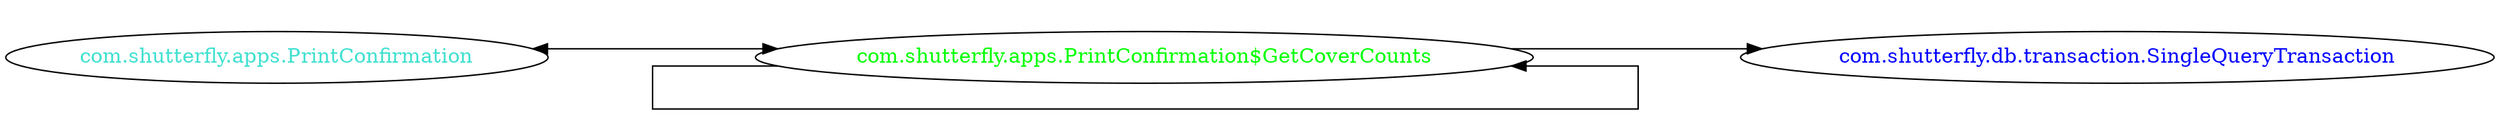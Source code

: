 digraph dependencyGraph {
 concentrate=true;
 ranksep="2.0";
 rankdir="LR"; 
 splines="ortho";
"com.shutterfly.apps.PrintConfirmation$GetCoverCounts" [fontcolor="red"];
"com.shutterfly.db.transaction.SingleQueryTransaction" [ fontcolor="blue" ];
"com.shutterfly.apps.PrintConfirmation$GetCoverCounts"->"com.shutterfly.db.transaction.SingleQueryTransaction";
"com.shutterfly.apps.PrintConfirmation$GetCoverCounts" [ fontcolor="green" ];
"com.shutterfly.apps.PrintConfirmation$GetCoverCounts"->"com.shutterfly.apps.PrintConfirmation$GetCoverCounts";
"com.shutterfly.apps.PrintConfirmation" [ fontcolor="turquoise" ];
"com.shutterfly.apps.PrintConfirmation"->"com.shutterfly.apps.PrintConfirmation$GetCoverCounts" [dir=both];
}